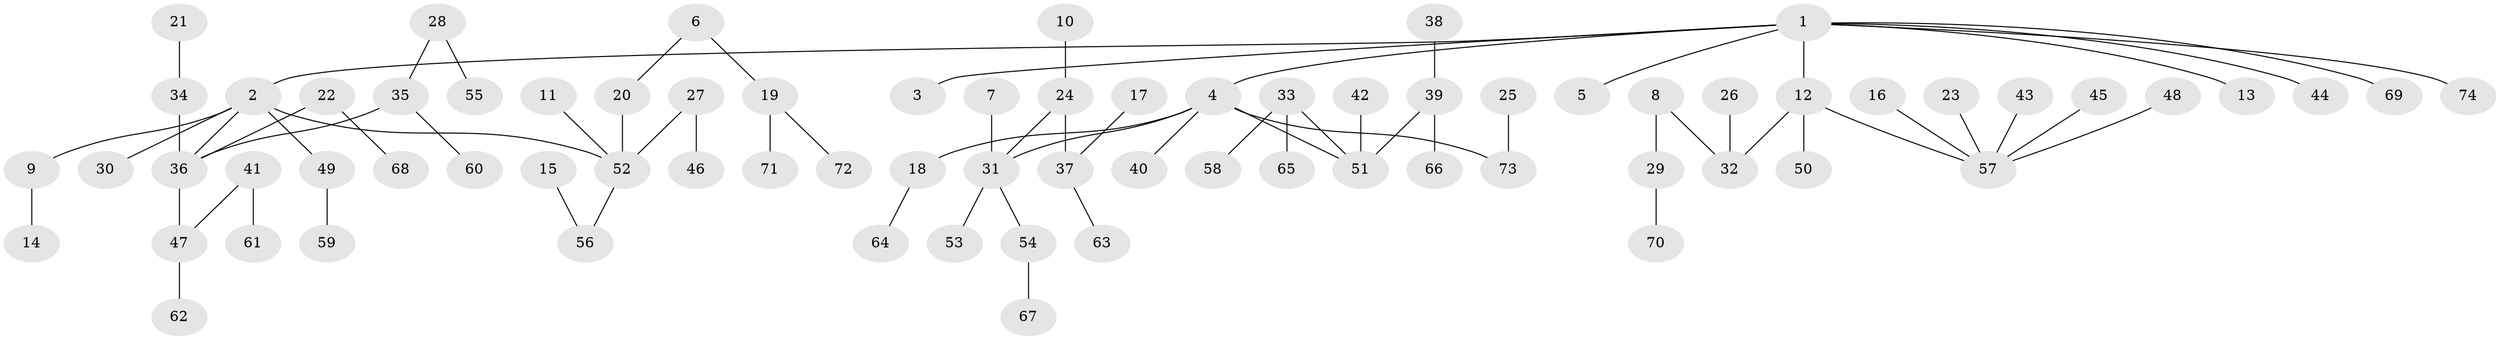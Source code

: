 // original degree distribution, {7: 0.013513513513513514, 4: 0.06756756756756757, 6: 0.02702702702702703, 5: 0.02702702702702703, 3: 0.08783783783783784, 2: 0.28378378378378377, 1: 0.49324324324324326}
// Generated by graph-tools (version 1.1) at 2025/50/03/09/25 03:50:16]
// undirected, 74 vertices, 73 edges
graph export_dot {
graph [start="1"]
  node [color=gray90,style=filled];
  1;
  2;
  3;
  4;
  5;
  6;
  7;
  8;
  9;
  10;
  11;
  12;
  13;
  14;
  15;
  16;
  17;
  18;
  19;
  20;
  21;
  22;
  23;
  24;
  25;
  26;
  27;
  28;
  29;
  30;
  31;
  32;
  33;
  34;
  35;
  36;
  37;
  38;
  39;
  40;
  41;
  42;
  43;
  44;
  45;
  46;
  47;
  48;
  49;
  50;
  51;
  52;
  53;
  54;
  55;
  56;
  57;
  58;
  59;
  60;
  61;
  62;
  63;
  64;
  65;
  66;
  67;
  68;
  69;
  70;
  71;
  72;
  73;
  74;
  1 -- 2 [weight=1.0];
  1 -- 3 [weight=1.0];
  1 -- 4 [weight=1.0];
  1 -- 5 [weight=1.0];
  1 -- 12 [weight=1.0];
  1 -- 13 [weight=1.0];
  1 -- 44 [weight=1.0];
  1 -- 69 [weight=1.0];
  1 -- 74 [weight=1.0];
  2 -- 9 [weight=1.0];
  2 -- 30 [weight=1.0];
  2 -- 36 [weight=1.0];
  2 -- 49 [weight=1.0];
  2 -- 52 [weight=1.0];
  4 -- 18 [weight=1.0];
  4 -- 31 [weight=1.0];
  4 -- 40 [weight=1.0];
  4 -- 51 [weight=1.0];
  4 -- 73 [weight=1.0];
  6 -- 19 [weight=1.0];
  6 -- 20 [weight=1.0];
  7 -- 31 [weight=1.0];
  8 -- 29 [weight=1.0];
  8 -- 32 [weight=1.0];
  9 -- 14 [weight=1.0];
  10 -- 24 [weight=1.0];
  11 -- 52 [weight=1.0];
  12 -- 32 [weight=1.0];
  12 -- 50 [weight=1.0];
  12 -- 57 [weight=1.0];
  15 -- 56 [weight=1.0];
  16 -- 57 [weight=1.0];
  17 -- 37 [weight=1.0];
  18 -- 64 [weight=1.0];
  19 -- 71 [weight=1.0];
  19 -- 72 [weight=1.0];
  20 -- 52 [weight=1.0];
  21 -- 34 [weight=1.0];
  22 -- 36 [weight=1.0];
  22 -- 68 [weight=1.0];
  23 -- 57 [weight=1.0];
  24 -- 31 [weight=1.0];
  24 -- 37 [weight=1.0];
  25 -- 73 [weight=1.0];
  26 -- 32 [weight=1.0];
  27 -- 46 [weight=1.0];
  27 -- 52 [weight=1.0];
  28 -- 35 [weight=1.0];
  28 -- 55 [weight=1.0];
  29 -- 70 [weight=1.0];
  31 -- 53 [weight=1.0];
  31 -- 54 [weight=1.0];
  33 -- 51 [weight=1.0];
  33 -- 58 [weight=1.0];
  33 -- 65 [weight=1.0];
  34 -- 36 [weight=1.0];
  35 -- 36 [weight=1.0];
  35 -- 60 [weight=1.0];
  36 -- 47 [weight=1.0];
  37 -- 63 [weight=1.0];
  38 -- 39 [weight=1.0];
  39 -- 51 [weight=1.0];
  39 -- 66 [weight=1.0];
  41 -- 47 [weight=1.0];
  41 -- 61 [weight=1.0];
  42 -- 51 [weight=1.0];
  43 -- 57 [weight=1.0];
  45 -- 57 [weight=1.0];
  47 -- 62 [weight=1.0];
  48 -- 57 [weight=1.0];
  49 -- 59 [weight=1.0];
  52 -- 56 [weight=1.0];
  54 -- 67 [weight=1.0];
}
